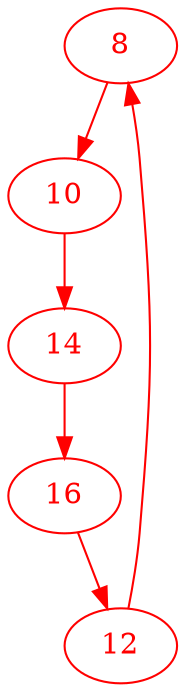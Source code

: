 digraph g{
node [color = red, fontcolor=red]; 8 10 12 14 16 ;
8 -> 10 [color=red] ;
10 -> 14 [color=red] ;
12 -> 8 [color=red] ;
14 -> 16 [color=red] ;
16 -> 12 [color=red] ;
}